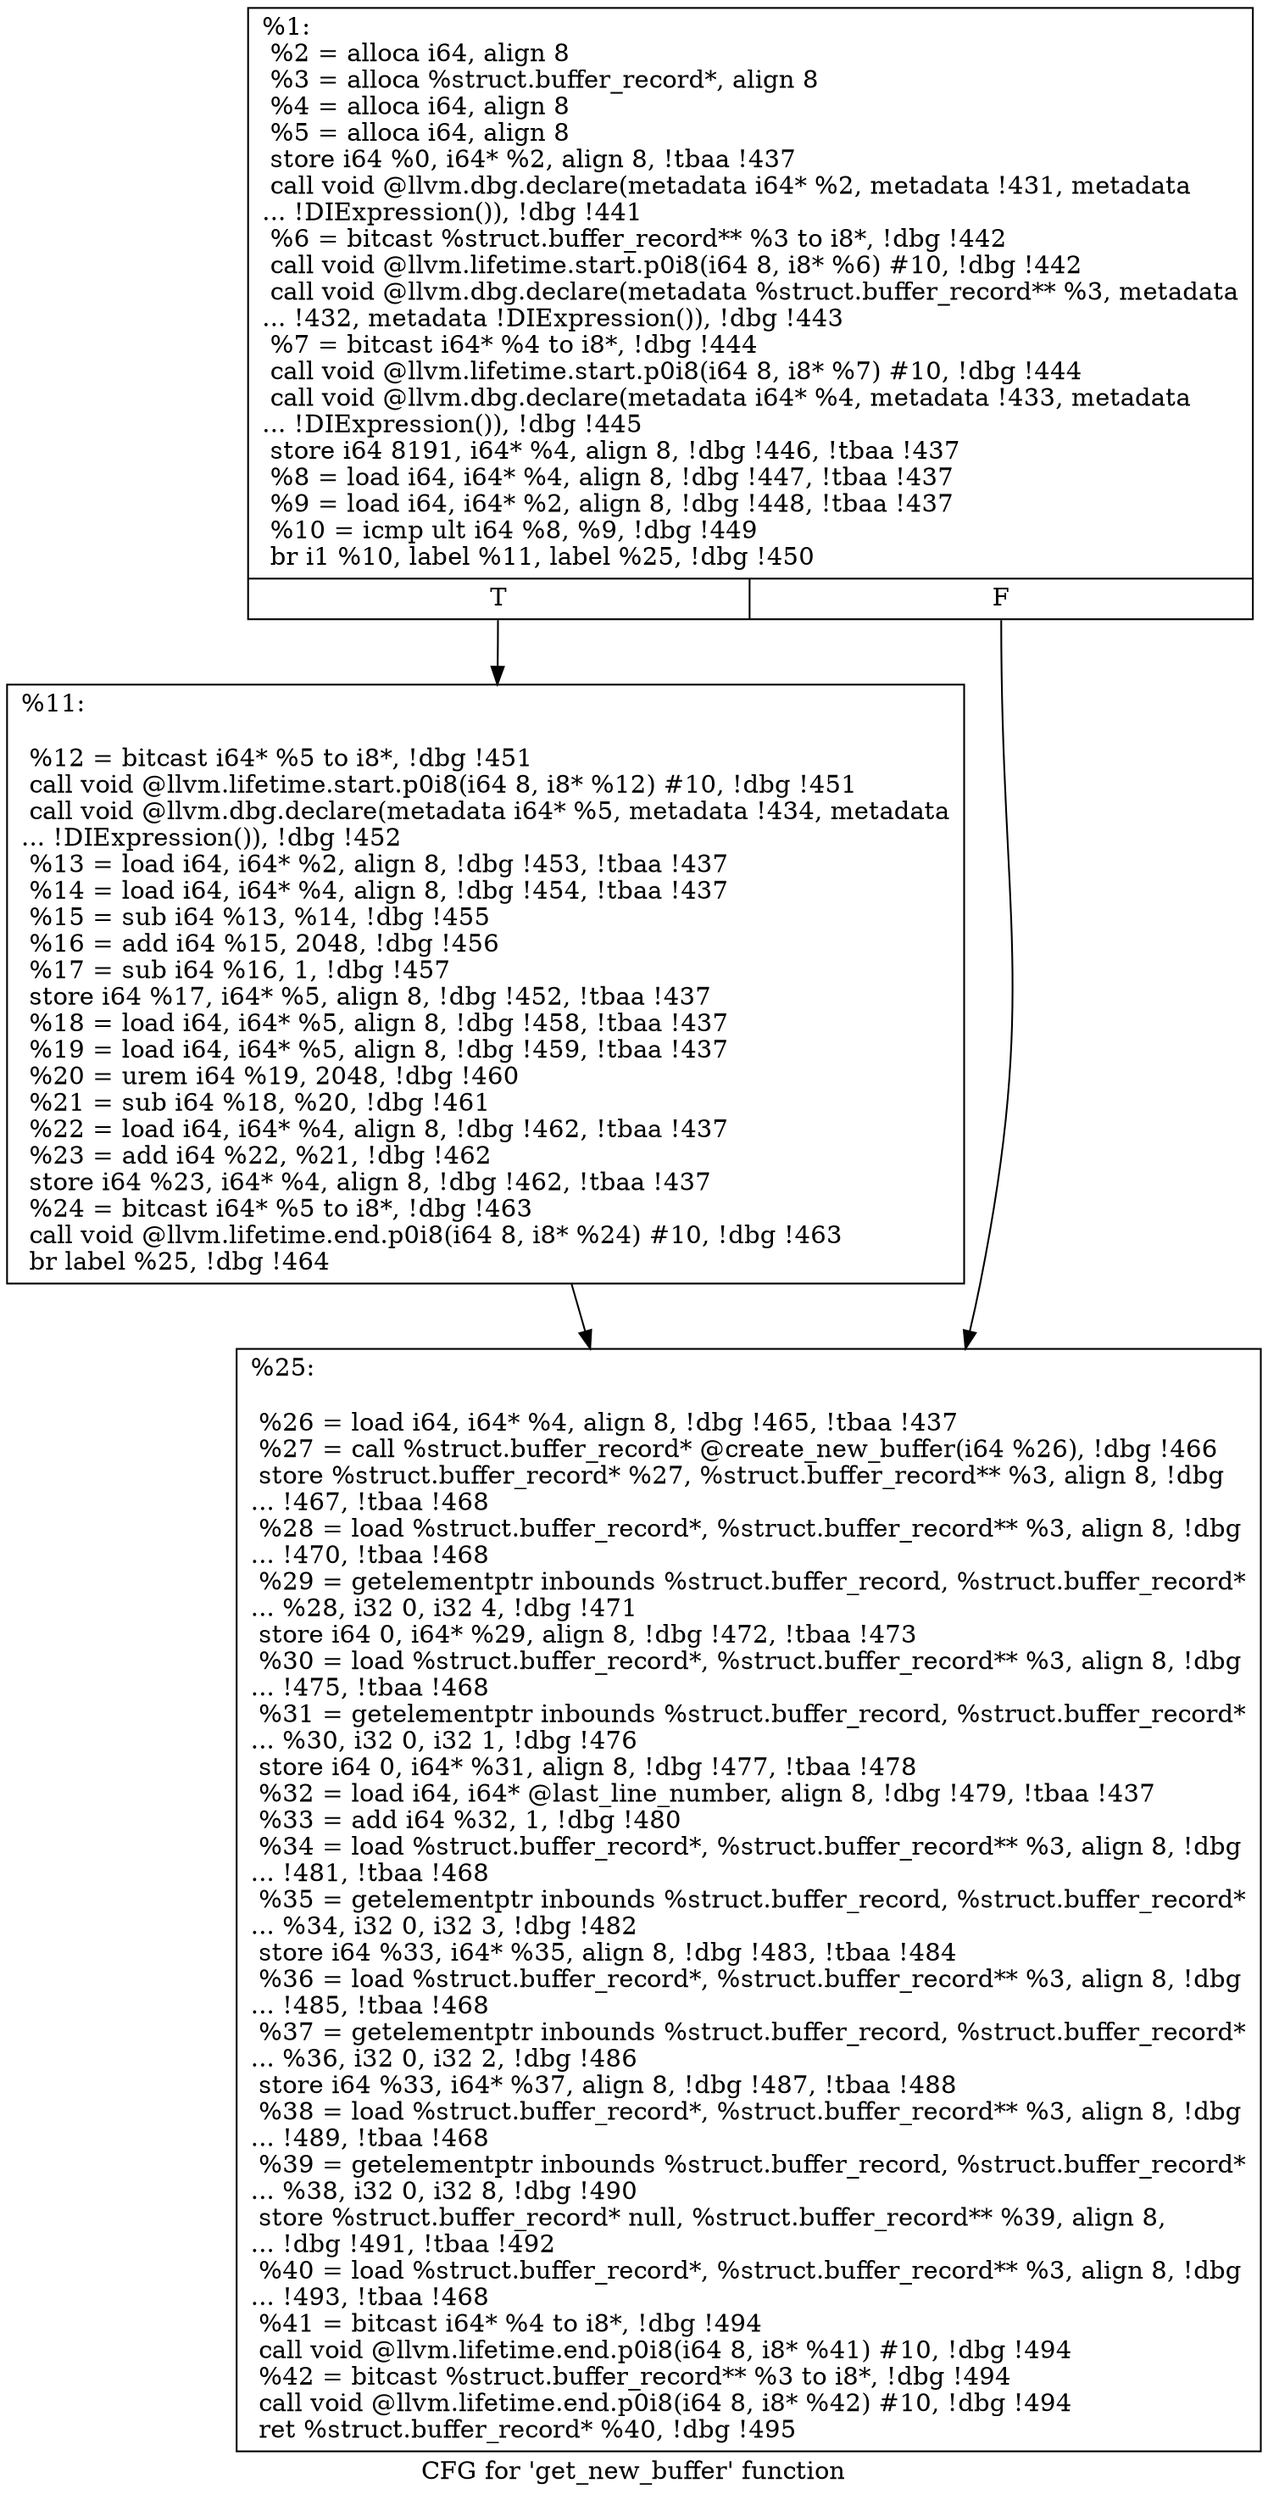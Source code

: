 digraph "CFG for 'get_new_buffer' function" {
	label="CFG for 'get_new_buffer' function";

	Node0x23e8550 [shape=record,label="{%1:\l  %2 = alloca i64, align 8\l  %3 = alloca %struct.buffer_record*, align 8\l  %4 = alloca i64, align 8\l  %5 = alloca i64, align 8\l  store i64 %0, i64* %2, align 8, !tbaa !437\l  call void @llvm.dbg.declare(metadata i64* %2, metadata !431, metadata\l... !DIExpression()), !dbg !441\l  %6 = bitcast %struct.buffer_record** %3 to i8*, !dbg !442\l  call void @llvm.lifetime.start.p0i8(i64 8, i8* %6) #10, !dbg !442\l  call void @llvm.dbg.declare(metadata %struct.buffer_record** %3, metadata\l... !432, metadata !DIExpression()), !dbg !443\l  %7 = bitcast i64* %4 to i8*, !dbg !444\l  call void @llvm.lifetime.start.p0i8(i64 8, i8* %7) #10, !dbg !444\l  call void @llvm.dbg.declare(metadata i64* %4, metadata !433, metadata\l... !DIExpression()), !dbg !445\l  store i64 8191, i64* %4, align 8, !dbg !446, !tbaa !437\l  %8 = load i64, i64* %4, align 8, !dbg !447, !tbaa !437\l  %9 = load i64, i64* %2, align 8, !dbg !448, !tbaa !437\l  %10 = icmp ult i64 %8, %9, !dbg !449\l  br i1 %10, label %11, label %25, !dbg !450\l|{<s0>T|<s1>F}}"];
	Node0x23e8550:s0 -> Node0x23ad200;
	Node0x23e8550:s1 -> Node0x23ad250;
	Node0x23ad200 [shape=record,label="{%11:\l\l  %12 = bitcast i64* %5 to i8*, !dbg !451\l  call void @llvm.lifetime.start.p0i8(i64 8, i8* %12) #10, !dbg !451\l  call void @llvm.dbg.declare(metadata i64* %5, metadata !434, metadata\l... !DIExpression()), !dbg !452\l  %13 = load i64, i64* %2, align 8, !dbg !453, !tbaa !437\l  %14 = load i64, i64* %4, align 8, !dbg !454, !tbaa !437\l  %15 = sub i64 %13, %14, !dbg !455\l  %16 = add i64 %15, 2048, !dbg !456\l  %17 = sub i64 %16, 1, !dbg !457\l  store i64 %17, i64* %5, align 8, !dbg !452, !tbaa !437\l  %18 = load i64, i64* %5, align 8, !dbg !458, !tbaa !437\l  %19 = load i64, i64* %5, align 8, !dbg !459, !tbaa !437\l  %20 = urem i64 %19, 2048, !dbg !460\l  %21 = sub i64 %18, %20, !dbg !461\l  %22 = load i64, i64* %4, align 8, !dbg !462, !tbaa !437\l  %23 = add i64 %22, %21, !dbg !462\l  store i64 %23, i64* %4, align 8, !dbg !462, !tbaa !437\l  %24 = bitcast i64* %5 to i8*, !dbg !463\l  call void @llvm.lifetime.end.p0i8(i64 8, i8* %24) #10, !dbg !463\l  br label %25, !dbg !464\l}"];
	Node0x23ad200 -> Node0x23ad250;
	Node0x23ad250 [shape=record,label="{%25:\l\l  %26 = load i64, i64* %4, align 8, !dbg !465, !tbaa !437\l  %27 = call %struct.buffer_record* @create_new_buffer(i64 %26), !dbg !466\l  store %struct.buffer_record* %27, %struct.buffer_record** %3, align 8, !dbg\l... !467, !tbaa !468\l  %28 = load %struct.buffer_record*, %struct.buffer_record** %3, align 8, !dbg\l... !470, !tbaa !468\l  %29 = getelementptr inbounds %struct.buffer_record, %struct.buffer_record*\l... %28, i32 0, i32 4, !dbg !471\l  store i64 0, i64* %29, align 8, !dbg !472, !tbaa !473\l  %30 = load %struct.buffer_record*, %struct.buffer_record** %3, align 8, !dbg\l... !475, !tbaa !468\l  %31 = getelementptr inbounds %struct.buffer_record, %struct.buffer_record*\l... %30, i32 0, i32 1, !dbg !476\l  store i64 0, i64* %31, align 8, !dbg !477, !tbaa !478\l  %32 = load i64, i64* @last_line_number, align 8, !dbg !479, !tbaa !437\l  %33 = add i64 %32, 1, !dbg !480\l  %34 = load %struct.buffer_record*, %struct.buffer_record** %3, align 8, !dbg\l... !481, !tbaa !468\l  %35 = getelementptr inbounds %struct.buffer_record, %struct.buffer_record*\l... %34, i32 0, i32 3, !dbg !482\l  store i64 %33, i64* %35, align 8, !dbg !483, !tbaa !484\l  %36 = load %struct.buffer_record*, %struct.buffer_record** %3, align 8, !dbg\l... !485, !tbaa !468\l  %37 = getelementptr inbounds %struct.buffer_record, %struct.buffer_record*\l... %36, i32 0, i32 2, !dbg !486\l  store i64 %33, i64* %37, align 8, !dbg !487, !tbaa !488\l  %38 = load %struct.buffer_record*, %struct.buffer_record** %3, align 8, !dbg\l... !489, !tbaa !468\l  %39 = getelementptr inbounds %struct.buffer_record, %struct.buffer_record*\l... %38, i32 0, i32 8, !dbg !490\l  store %struct.buffer_record* null, %struct.buffer_record** %39, align 8,\l... !dbg !491, !tbaa !492\l  %40 = load %struct.buffer_record*, %struct.buffer_record** %3, align 8, !dbg\l... !493, !tbaa !468\l  %41 = bitcast i64* %4 to i8*, !dbg !494\l  call void @llvm.lifetime.end.p0i8(i64 8, i8* %41) #10, !dbg !494\l  %42 = bitcast %struct.buffer_record** %3 to i8*, !dbg !494\l  call void @llvm.lifetime.end.p0i8(i64 8, i8* %42) #10, !dbg !494\l  ret %struct.buffer_record* %40, !dbg !495\l}"];
}
